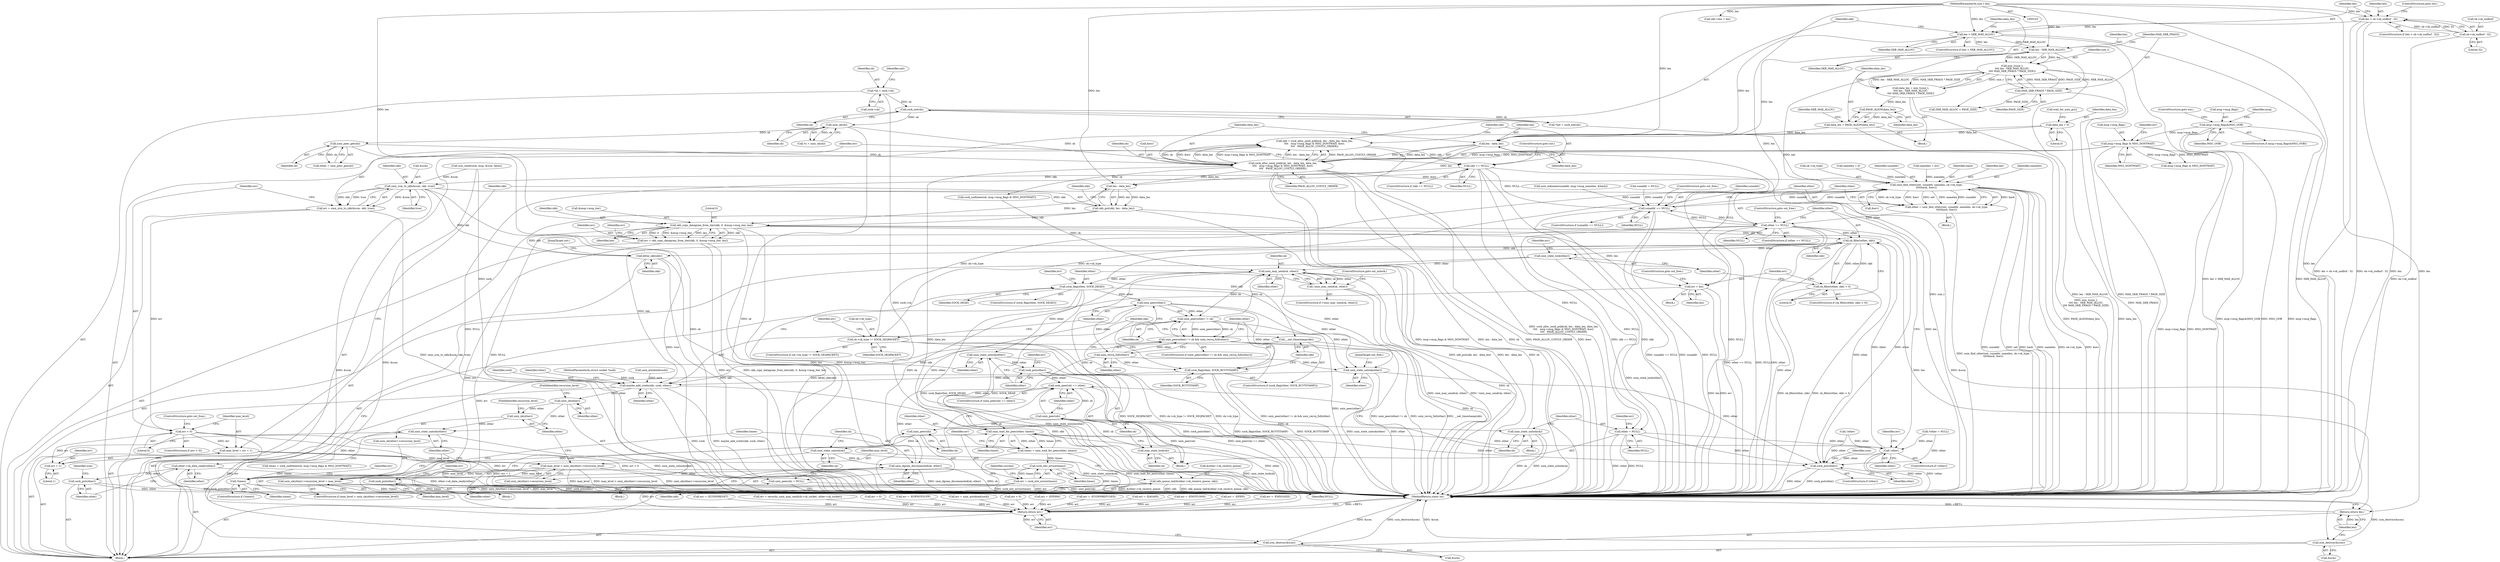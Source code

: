 digraph "0_linux_7d267278a9ece963d77eefec61630223fce08c6c_2@API" {
"1000263" [label="(Call,skb = sock_alloc_send_pskb(sk, len - data_len, data_len,\n\t\t\t\t   msg->msg_flags & MSG_DONTWAIT, &err,\n\t\t\t\t   PAGE_ALLOC_COSTLY_ORDER))"];
"1000265" [label="(Call,sock_alloc_send_pskb(sk, len - data_len, data_len,\n\t\t\t\t   msg->msg_flags & MSG_DONTWAIT, &err,\n\t\t\t\t   PAGE_ALLOC_COSTLY_ORDER))"];
"1000122" [label="(Call,unix_sk(sk))"];
"1000117" [label="(Call,sock_net(sk))"];
"1000109" [label="(Call,*sk = sock->sk)"];
"1000201" [label="(Call,unix_peer_get(sk))"];
"1000267" [label="(Call,len - data_len)"];
"1000241" [label="(Call,len > SKB_MAX_ALLOC)"];
"1000232" [label="(Call,len > sk->sk_sndbuf - 32)"];
"1000106" [label="(MethodParameterIn,size_t len)"];
"1000234" [label="(Call,sk->sk_sndbuf - 32)"];
"1000249" [label="(Call,len - SKB_MAX_ALLOC)"];
"1000139" [label="(Call,data_len = 0)"];
"1000255" [label="(Call,data_len = PAGE_ALIGN(data_len))"];
"1000257" [label="(Call,PAGE_ALIGN(data_len))"];
"1000245" [label="(Call,data_len = min_t(size_t,\n\t\t\t\t len - SKB_MAX_ALLOC,\n\t\t\t\t MAX_SKB_FRAGS * PAGE_SIZE))"];
"1000247" [label="(Call,min_t(size_t,\n\t\t\t\t len - SKB_MAX_ALLOC,\n\t\t\t\t MAX_SKB_FRAGS * PAGE_SIZE))"];
"1000252" [label="(Call,MAX_SKB_FRAGS * PAGE_SIZE)"];
"1000271" [label="(Call,msg->msg_flags & MSG_DONTWAIT)"];
"1000162" [label="(Call,msg->msg_flags&MSG_OOB)"];
"1000280" [label="(Call,skb == NULL)"];
"1000286" [label="(Call,unix_scm_to_skb(&scm, skb, true))"];
"1000284" [label="(Call,err = unix_scm_to_skb(&scm, skb, true))"];
"1000292" [label="(Call,err < 0)"];
"1000296" [label="(Call,max_level = err + 1)"];
"1000517" [label="(Call,max_level > unix_sk(other)->recursion_level)"];
"1000523" [label="(Call,unix_sk(other)->recursion_level = max_level)"];
"1000298" [label="(Call,err + 1)"];
"1000554" [label="(Return,return err;)"];
"1000301" [label="(Call,skb_put(skb, len - data_len))"];
"1000318" [label="(Call,skb_copy_datagram_from_iter(skb, 0, &msg->msg_iter, len))"];
"1000316" [label="(Call,err = skb_copy_datagram_from_iter(skb, 0, &msg->msg_iter, len))"];
"1000371" [label="(Call,sk_filter(other, skb))"];
"1000370" [label="(Call,sk_filter(other, skb) < 0)"];
"1000380" [label="(Call,unix_state_lock(other))"];
"1000388" [label="(Call,unix_may_send(sk, other))"];
"1000387" [label="(Call,!unix_may_send(sk, other))"];
"1000393" [label="(Call,sock_flag(other, SOCK_DEAD))"];
"1000397" [label="(Call,unix_state_unlock(other))"];
"1000399" [label="(Call,sock_put(other))"];
"1000407" [label="(Call,unix_peer(sk) == other)"];
"1000418" [label="(Call,unix_dgram_disconnected(sk, other))"];
"1000421" [label="(Call,sock_put(other))"];
"1000471" [label="(Call,unix_peer(other))"];
"1000470" [label="(Call,unix_peer(other) != sk)"];
"1000469" [label="(Call,unix_peer(other) != sk && unix_recvq_full(other))"];
"1000474" [label="(Call,unix_recvq_full(other))"];
"1000488" [label="(Call,unix_wait_for_peer(other, timeo))"];
"1000340" [label="(Call,!other)"];
"1000549" [label="(Call,sock_put(other))"];
"1000486" [label="(Call,timeo = unix_wait_for_peer(other, timeo))"];
"1000493" [label="(Call,sock_intr_errno(timeo))"];
"1000478" [label="(Call,!timeo)"];
"1000491" [label="(Call,err = sock_intr_errno(timeo))"];
"1000501" [label="(Call,sock_flag(other, SOCK_RCVTSTAMP))"];
"1000506" [label="(Call,maybe_add_creds(skb, sock, other))"];
"1000510" [label="(Call,skb_queue_tail(&other->sk_receive_queue, skb))"];
"1000520" [label="(Call,unix_sk(other))"];
"1000525" [label="(Call,unix_sk(other))"];
"1000529" [label="(Call,unix_state_unlock(other))"];
"1000531" [label="(Call,other->sk_data_ready(other))"];
"1000533" [label="(Call,sock_put(other))"];
"1000541" [label="(Call,unix_state_unlock(other))"];
"1000404" [label="(Call,unix_state_lock(sk))"];
"1000408" [label="(Call,unix_peer(sk))"];
"1000413" [label="(Call,unix_peer(sk))"];
"1000416" [label="(Call,unix_state_unlock(sk))"];
"1000429" [label="(Call,unix_state_unlock(sk))"];
"1000504" [label="(Call,__net_timestamp(skb))"];
"1000544" [label="(Call,kfree_skb(skb))"];
"1000376" [label="(Call,err = len)"];
"1000538" [label="(Return,return len;)"];
"1000535" [label="(Call,scm_destroy(&scm))"];
"1000551" [label="(Call,scm_destroy(&scm))"];
"1000348" [label="(Call,sunaddr == NULL)"];
"1000354" [label="(Call,unix_find_other(net, sunaddr, namelen, sk->sk_type,\n\t\t\t\t\thash, &err))"];
"1000352" [label="(Call,other = unix_find_other(net, sunaddr, namelen, sk->sk_type,\n\t\t\t\t\thash, &err))"];
"1000365" [label="(Call,other == NULL)"];
"1000412" [label="(Call,unix_peer(sk) = NULL)"];
"1000431" [label="(Call,other = NULL)"];
"1000450" [label="(Call,sk->sk_type != SOCK_SEQPACKET)"];
"1000432" [label="(Identifier,other)"];
"1000120" [label="(Call,*u = unix_sk(sk))"];
"1000422" [label="(Identifier,other)"];
"1000351" [label="(ControlStructure,goto out_free;)"];
"1000227" [label="(Call,err = -EMSGSIZE)"];
"1000419" [label="(Identifier,sk)"];
"1000490" [label="(Identifier,timeo)"];
"1000433" [label="(Identifier,NULL)"];
"1000141" [label="(Literal,0)"];
"1000365" [label="(Call,other == NULL)"];
"1000162" [label="(Call,msg->msg_flags&MSG_OOB)"];
"1000202" [label="(Identifier,sk)"];
"1000491" [label="(Call,err = sock_intr_errno(timeo))"];
"1000287" [label="(Call,&scm)"];
"1000295" [label="(ControlStructure,goto out_free;)"];
"1000277" [label="(Identifier,err)"];
"1000401" [label="(Call,err = 0)"];
"1000387" [label="(Call,!unix_may_send(sk, other))"];
"1000129" [label="(Call,namelen = 0)"];
"1000327" [label="(Identifier,err)"];
"1000518" [label="(Identifier,max_level)"];
"1000400" [label="(Identifier,other)"];
"1000550" [label="(Identifier,other)"];
"1000353" [label="(Identifier,other)"];
"1000233" [label="(Identifier,len)"];
"1000254" [label="(Identifier,PAGE_SIZE)"];
"1000302" [label="(Identifier,skb)"];
"1000532" [label="(Identifier,other)"];
"1000269" [label="(Identifier,data_len)"];
"1000243" [label="(Identifier,SKB_MAX_ALLOC)"];
"1000300" [label="(Literal,1)"];
"1000551" [label="(Call,scm_destroy(&scm))"];
"1000157" [label="(Call,err = -EOPNOTSUPP)"];
"1000296" [label="(Call,max_level = err + 1)"];
"1000541" [label="(Call,unix_state_unlock(other))"];
"1000406" [label="(ControlStructure,if (unix_peer(sk) == other))"];
"1000479" [label="(Identifier,timeo)"];
"1000139" [label="(Call,data_len = 0)"];
"1000223" [label="(Call,unix_autobind(sock))"];
"1000537" [label="(Identifier,scm)"];
"1000356" [label="(Identifier,sunaddr)"];
"1000431" [label="(Call,other = NULL)"];
"1000242" [label="(Identifier,len)"];
"1000272" [label="(Call,msg->msg_flags)"];
"1000255" [label="(Call,data_len = PAGE_ALIGN(data_len))"];
"1000528" [label="(Identifier,max_level)"];
"1000507" [label="(Identifier,skb)"];
"1000531" [label="(Call,other->sk_data_ready(other))"];
"1000377" [label="(Identifier,err)"];
"1000390" [label="(Identifier,other)"];
"1000260" [label="(Call,SKB_MAX_ALLOC < PAGE_SIZE)"];
"1000297" [label="(Identifier,max_level)"];
"1000523" [label="(Call,unix_sk(other)->recursion_level = max_level)"];
"1000477" [label="(ControlStructure,if (!timeo))"];
"1000221" [label="(Call,err = unix_autobind(sock))"];
"1000454" [label="(Identifier,SOCK_SEQPACKET)"];
"1000187" [label="(Call,namelen = err)"];
"1000267" [label="(Call,len - data_len)"];
"1000341" [label="(Identifier,other)"];
"1000106" [label="(MethodParameterIn,size_t len)"];
"1000301" [label="(Call,skb_put(skb, len - data_len))"];
"1000183" [label="(Call,err < 0)"];
"1000352" [label="(Call,other = unix_find_other(net, sunaddr, namelen, sk->sk_type,\n\t\t\t\t\thash, &err))"];
"1000486" [label="(Call,timeo = unix_wait_for_peer(other, timeo))"];
"1000354" [label="(Call,unix_find_other(net, sunaddr, namelen, sk->sk_type,\n\t\t\t\t\thash, &err))"];
"1000517" [label="(Call,max_level > unix_sk(other)->recursion_level)"];
"1000405" [label="(Identifier,sk)"];
"1000545" [label="(Identifier,skb)"];
"1000538" [label="(Return,return len;)"];
"1000475" [label="(Identifier,other)"];
"1000471" [label="(Call,unix_peer(other))"];
"1000321" [label="(Call,&msg->msg_iter)"];
"1000140" [label="(Identifier,data_len)"];
"1000527" [label="(FieldIdentifier,recursion_level)"];
"1000348" [label="(Call,sunaddr == NULL)"];
"1000556" [label="(MethodReturn,static int)"];
"1000244" [label="(Block,)"];
"1000382" [label="(Call,err = -EPERM)"];
"1000281" [label="(Identifier,skb)"];
"1000117" [label="(Call,sock_net(sk))"];
"1000251" [label="(Identifier,SKB_MAX_ALLOC)"];
"1000320" [label="(Literal,0)"];
"1000409" [label="(Identifier,sk)"];
"1000413" [label="(Call,unix_peer(sk))"];
"1000248" [label="(Identifier,size_t)"];
"1000508" [label="(Identifier,sock)"];
"1000204" [label="(Call,!other)"];
"1000361" [label="(Identifier,hash)"];
"1000234" [label="(Call,sk->sk_sndbuf - 32)"];
"1000372" [label="(Identifier,other)"];
"1000318" [label="(Call,skb_copy_datagram_from_iter(skb, 0, &msg->msg_iter, len))"];
"1000261" [label="(Identifier,SKB_MAX_ALLOC)"];
"1000258" [label="(Identifier,data_len)"];
"1000478" [label="(Call,!timeo)"];
"1000362" [label="(Call,&err)"];
"1000516" [label="(ControlStructure,if (max_level > unix_sk(other)->recursion_level))"];
"1000375" [label="(Block,)"];
"1000268" [label="(Identifier,len)"];
"1000536" [label="(Call,&scm)"];
"1000450" [label="(Call,sk->sk_type != SOCK_SEQPACKET)"];
"1000435" [label="(Identifier,err)"];
"1000449" [label="(ControlStructure,if (sk->sk_type != SOCK_SEQPACKET))"];
"1000414" [label="(Identifier,sk)"];
"1000349" [label="(Identifier,sunaddr)"];
"1000122" [label="(Call,unix_sk(sk))"];
"1000525" [label="(Call,unix_sk(other))"];
"1000555" [label="(Identifier,err)"];
"1000241" [label="(Call,len > SKB_MAX_ALLOC)"];
"1000474" [label="(Call,unix_recvq_full(other))"];
"1000543" [label="(JumpTarget,out_free:)"];
"1000380" [label="(Call,unix_state_lock(other))"];
"1000408" [label="(Call,unix_peer(sk))"];
"1000513" [label="(Identifier,other)"];
"1000552" [label="(Call,&scm)"];
"1000175" [label="(Call,unix_mkname(sunaddr, msg->msg_namelen, &hash))"];
"1000311" [label="(Call,skb->len = len)"];
"1000342" [label="(Block,)"];
"1000292" [label="(Call,err < 0)"];
"1000266" [label="(Identifier,sk)"];
"1000529" [label="(Call,unix_state_unlock(other))"];
"1000270" [label="(Identifier,data_len)"];
"1000275" [label="(Identifier,MSG_DONTWAIT)"];
"1000544" [label="(Call,kfree_skb(skb))"];
"1000535" [label="(Call,scm_destroy(&scm))"];
"1000170" [label="(Identifier,msg)"];
"1000161" [label="(ControlStructure,if (msg->msg_flags&MSG_OOB))"];
"1000284" [label="(Call,err = unix_scm_to_skb(&scm, skb, true))"];
"1000402" [label="(Identifier,err)"];
"1000367" [label="(Identifier,NULL)"];
"1000371" [label="(Call,sk_filter(other, skb))"];
"1000115" [label="(Call,*net = sock_net(sk))"];
"1000526" [label="(Identifier,other)"];
"1000331" [label="(Call,sock_sndtimeo(sk, msg->msg_flags & MSG_DONTWAIT))"];
"1000286" [label="(Call,unix_scm_to_skb(&scm, skb, true))"];
"1000521" [label="(Identifier,other)"];
"1000166" [label="(Identifier,MSG_OOB)"];
"1000520" [label="(Call,unix_sk(other))"];
"1000546" [label="(JumpTarget,out:)"];
"1000522" [label="(FieldIdentifier,recursion_level)"];
"1000416" [label="(Call,unix_state_unlock(sk))"];
"1000473" [label="(Identifier,sk)"];
"1000511" [label="(Call,&other->sk_receive_queue)"];
"1000376" [label="(Call,err = len)"];
"1000299" [label="(Identifier,err)"];
"1000355" [label="(Identifier,net)"];
"1000470" [label="(Call,unix_peer(other) != sk)"];
"1000428" [label="(Block,)"];
"1000357" [label="(Identifier,namelen)"];
"1000240" [label="(ControlStructure,if (len > SKB_MAX_ALLOC))"];
"1000386" [label="(ControlStructure,if (!unix_may_send(sk, other)))"];
"1000505" [label="(Identifier,skb)"];
"1000515" [label="(Identifier,skb)"];
"1000280" [label="(Call,skb == NULL)"];
"1000235" [label="(Call,sk->sk_sndbuf)"];
"1000290" [label="(Identifier,true)"];
"1000502" [label="(Identifier,other)"];
"1000423" [label="(Call,err = -ECONNREFUSED)"];
"1000399" [label="(Call,sock_put(other))"];
"1000488" [label="(Call,unix_wait_for_peer(other, timeo))"];
"1000489" [label="(Identifier,other)"];
"1000347" [label="(ControlStructure,if (sunaddr == NULL))"];
"1000109" [label="(Call,*sk = sock->sk)"];
"1000554" [label="(Return,return err;)"];
"1000472" [label="(Identifier,other)"];
"1000316" [label="(Call,err = skb_copy_datagram_from_iter(skb, 0, &msg->msg_iter, len))"];
"1000265" [label="(Call,sock_alloc_send_pskb(sk, len - data_len, data_len,\n\t\t\t\t   msg->msg_flags & MSG_DONTWAIT, &err,\n\t\t\t\t   PAGE_ALLOC_COSTLY_ORDER))"];
"1000252" [label="(Call,MAX_SKB_FRAGS * PAGE_SIZE)"];
"1000283" [label="(ControlStructure,goto out;)"];
"1000289" [label="(Identifier,skb)"];
"1000389" [label="(Identifier,sk)"];
"1000421" [label="(Call,sock_put(other))"];
"1000476" [label="(Block,)"];
"1000339" [label="(ControlStructure,if (!other))"];
"1000482" [label="(Identifier,err)"];
"1000504" [label="(Call,__net_timestamp(skb))"];
"1000430" [label="(Identifier,sk)"];
"1000303" [label="(Call,len - data_len)"];
"1000394" [label="(Identifier,other)"];
"1000451" [label="(Call,sk->sk_type)"];
"1000294" [label="(Literal,0)"];
"1000370" [label="(Call,sk_filter(other, skb) < 0)"];
"1000383" [label="(Identifier,err)"];
"1000509" [label="(Identifier,other)"];
"1000364" [label="(ControlStructure,if (other == NULL))"];
"1000481" [label="(Call,err = -EAGAIN)"];
"1000412" [label="(Call,unix_peer(sk) = NULL)"];
"1000373" [label="(Identifier,skb)"];
"1000340" [label="(Call,!other)"];
"1000542" [label="(Identifier,other)"];
"1000492" [label="(Identifier,err)"];
"1000192" [label="(Call,sunaddr = NULL)"];
"1000195" [label="(Call,err = -ENOTCONN)"];
"1000231" [label="(ControlStructure,if (len > sk->sk_sndbuf - 32))"];
"1000438" [label="(Call,err = -EPIPE)"];
"1000510" [label="(Call,skb_queue_tail(&other->sk_receive_queue, skb))"];
"1000257" [label="(Call,PAGE_ALIGN(data_len))"];
"1000424" [label="(Identifier,err)"];
"1000343" [label="(Call,err = -ECONNRESET)"];
"1000553" [label="(Identifier,scm)"];
"1000245" [label="(Call,data_len = min_t(size_t,\n\t\t\t\t len - SKB_MAX_ALLOC,\n\t\t\t\t MAX_SKB_FRAGS * PAGE_SIZE))"];
"1000533" [label="(Call,sock_put(other))"];
"1000391" [label="(ControlStructure,goto out_unlock;)"];
"1000417" [label="(Identifier,sk)"];
"1000249" [label="(Call,len - SKB_MAX_ALLOC)"];
"1000493" [label="(Call,sock_intr_errno(timeo))"];
"1000429" [label="(Call,unix_state_unlock(sk))"];
"1000497" [label="(Identifier,current)"];
"1000104" [label="(MethodParameterIn,struct socket *sock)"];
"1000457" [label="(Identifier,err)"];
"1000397" [label="(Call,unix_state_unlock(other))"];
"1000278" [label="(Identifier,PAGE_ALLOC_COSTLY_ORDER)"];
"1000469" [label="(Call,unix_peer(other) != sk && unix_recvq_full(other))"];
"1000123" [label="(Identifier,sk)"];
"1000549" [label="(Call,sock_put(other))"];
"1000398" [label="(Identifier,other)"];
"1000524" [label="(Call,unix_sk(other)->recursion_level)"];
"1000279" [label="(ControlStructure,if (skb == NULL))"];
"1000298" [label="(Call,err + 1)"];
"1000256" [label="(Identifier,data_len)"];
"1000271" [label="(Call,msg->msg_flags & MSG_DONTWAIT)"];
"1000368" [label="(ControlStructure,goto out_free;)"];
"1000111" [label="(Call,sock->sk)"];
"1000439" [label="(Identifier,err)"];
"1000246" [label="(Identifier,data_len)"];
"1000381" [label="(Identifier,other)"];
"1000145" [label="(Call,scm_send(sock, msg, &scm, false))"];
"1000530" [label="(Identifier,other)"];
"1000142" [label="(Call,wait_for_unix_gc())"];
"1000369" [label="(ControlStructure,if (sk_filter(other, skb) < 0))"];
"1000285" [label="(Identifier,err)"];
"1000325" [label="(Identifier,len)"];
"1000456" [label="(Call,err = security_unix_may_send(sk->sk_socket, other->sk_socket))"];
"1000539" [label="(Identifier,len)"];
"1000238" [label="(Literal,32)"];
"1000404" [label="(Call,unix_state_lock(sk))"];
"1000250" [label="(Identifier,len)"];
"1000308" [label="(Identifier,skb)"];
"1000415" [label="(Identifier,NULL)"];
"1000201" [label="(Call,unix_peer_get(sk))"];
"1000253" [label="(Identifier,MAX_SKB_FRAGS)"];
"1000167" [label="(ControlStructure,goto out;)"];
"1000291" [label="(ControlStructure,if (err < 0))"];
"1000494" [label="(Identifier,timeo)"];
"1000500" [label="(ControlStructure,if (sock_flag(other, SOCK_RCVTSTAMP)))"];
"1000519" [label="(Call,unix_sk(other)->recursion_level)"];
"1000317" [label="(Identifier,err)"];
"1000329" [label="(Call,timeo = sock_sndtimeo(sk, msg->msg_flags & MSG_DONTWAIT))"];
"1000276" [label="(Call,&err)"];
"1000232" [label="(Call,len > sk->sk_sndbuf - 32)"];
"1000118" [label="(Identifier,sk)"];
"1000506" [label="(Call,maybe_add_creds(skb, sock, other))"];
"1000374" [label="(Literal,0)"];
"1000393" [label="(Call,sock_flag(other, SOCK_DEAD))"];
"1000392" [label="(ControlStructure,if (sock_flag(other, SOCK_DEAD)))"];
"1000282" [label="(Identifier,NULL)"];
"1000396" [label="(Block,)"];
"1000410" [label="(Identifier,other)"];
"1000125" [label="(Call,*other = NULL)"];
"1000388" [label="(Call,unix_may_send(sk, other))"];
"1000395" [label="(Identifier,SOCK_DEAD)"];
"1000358" [label="(Call,sk->sk_type)"];
"1000107" [label="(Block,)"];
"1000264" [label="(Identifier,skb)"];
"1000163" [label="(Call,msg->msg_flags)"];
"1000418" [label="(Call,unix_dgram_disconnected(sk, other))"];
"1000407" [label="(Call,unix_peer(sk) == other)"];
"1000534" [label="(Identifier,other)"];
"1000350" [label="(Identifier,NULL)"];
"1000293" [label="(Identifier,err)"];
"1000503" [label="(Identifier,SOCK_RCVTSTAMP)"];
"1000378" [label="(Identifier,len)"];
"1000379" [label="(ControlStructure,goto out_free;)"];
"1000247" [label="(Call,min_t(size_t,\n\t\t\t\t len - SKB_MAX_ALLOC,\n\t\t\t\t MAX_SKB_FRAGS * PAGE_SIZE))"];
"1000547" [label="(ControlStructure,if (other))"];
"1000468" [label="(ControlStructure,if (unix_peer(other) != sk && unix_recvq_full(other)))"];
"1000116" [label="(Identifier,net)"];
"1000263" [label="(Call,skb = sock_alloc_send_pskb(sk, len - data_len, data_len,\n\t\t\t\t   msg->msg_flags & MSG_DONTWAIT, &err,\n\t\t\t\t   PAGE_ALLOC_COSTLY_ORDER))"];
"1000319" [label="(Identifier,skb)"];
"1000199" [label="(Call,other = unix_peer_get(sk))"];
"1000501" [label="(Call,sock_flag(other, SOCK_RCVTSTAMP))"];
"1000333" [label="(Call,msg->msg_flags & MSG_DONTWAIT)"];
"1000344" [label="(Identifier,err)"];
"1000366" [label="(Identifier,other)"];
"1000420" [label="(Identifier,other)"];
"1000239" [label="(ControlStructure,goto out;)"];
"1000487" [label="(Identifier,timeo)"];
"1000411" [label="(Block,)"];
"1000110" [label="(Identifier,sk)"];
"1000263" -> "1000107"  [label="AST: "];
"1000263" -> "1000265"  [label="CFG: "];
"1000264" -> "1000263"  [label="AST: "];
"1000265" -> "1000263"  [label="AST: "];
"1000281" -> "1000263"  [label="CFG: "];
"1000263" -> "1000556"  [label="DDG: sock_alloc_send_pskb(sk, len - data_len, data_len,\n\t\t\t\t   msg->msg_flags & MSG_DONTWAIT, &err,\n\t\t\t\t   PAGE_ALLOC_COSTLY_ORDER)"];
"1000265" -> "1000263"  [label="DDG: PAGE_ALLOC_COSTLY_ORDER"];
"1000265" -> "1000263"  [label="DDG: sk"];
"1000265" -> "1000263"  [label="DDG: &err"];
"1000265" -> "1000263"  [label="DDG: data_len"];
"1000265" -> "1000263"  [label="DDG: msg->msg_flags & MSG_DONTWAIT"];
"1000265" -> "1000263"  [label="DDG: len - data_len"];
"1000263" -> "1000280"  [label="DDG: skb"];
"1000265" -> "1000278"  [label="CFG: "];
"1000266" -> "1000265"  [label="AST: "];
"1000267" -> "1000265"  [label="AST: "];
"1000270" -> "1000265"  [label="AST: "];
"1000271" -> "1000265"  [label="AST: "];
"1000276" -> "1000265"  [label="AST: "];
"1000278" -> "1000265"  [label="AST: "];
"1000265" -> "1000556"  [label="DDG: len - data_len"];
"1000265" -> "1000556"  [label="DDG: sk"];
"1000265" -> "1000556"  [label="DDG: PAGE_ALLOC_COSTLY_ORDER"];
"1000265" -> "1000556"  [label="DDG: &err"];
"1000265" -> "1000556"  [label="DDG: data_len"];
"1000265" -> "1000556"  [label="DDG: msg->msg_flags & MSG_DONTWAIT"];
"1000122" -> "1000265"  [label="DDG: sk"];
"1000201" -> "1000265"  [label="DDG: sk"];
"1000267" -> "1000265"  [label="DDG: len"];
"1000267" -> "1000265"  [label="DDG: data_len"];
"1000271" -> "1000265"  [label="DDG: msg->msg_flags"];
"1000271" -> "1000265"  [label="DDG: MSG_DONTWAIT"];
"1000265" -> "1000303"  [label="DDG: data_len"];
"1000265" -> "1000331"  [label="DDG: sk"];
"1000265" -> "1000354"  [label="DDG: &err"];
"1000122" -> "1000120"  [label="AST: "];
"1000122" -> "1000123"  [label="CFG: "];
"1000123" -> "1000122"  [label="AST: "];
"1000120" -> "1000122"  [label="CFG: "];
"1000122" -> "1000556"  [label="DDG: sk"];
"1000122" -> "1000120"  [label="DDG: sk"];
"1000117" -> "1000122"  [label="DDG: sk"];
"1000122" -> "1000201"  [label="DDG: sk"];
"1000117" -> "1000115"  [label="AST: "];
"1000117" -> "1000118"  [label="CFG: "];
"1000118" -> "1000117"  [label="AST: "];
"1000115" -> "1000117"  [label="CFG: "];
"1000117" -> "1000115"  [label="DDG: sk"];
"1000109" -> "1000117"  [label="DDG: sk"];
"1000109" -> "1000107"  [label="AST: "];
"1000109" -> "1000111"  [label="CFG: "];
"1000110" -> "1000109"  [label="AST: "];
"1000111" -> "1000109"  [label="AST: "];
"1000116" -> "1000109"  [label="CFG: "];
"1000109" -> "1000556"  [label="DDG: sock->sk"];
"1000201" -> "1000199"  [label="AST: "];
"1000201" -> "1000202"  [label="CFG: "];
"1000202" -> "1000201"  [label="AST: "];
"1000199" -> "1000201"  [label="CFG: "];
"1000201" -> "1000556"  [label="DDG: sk"];
"1000201" -> "1000199"  [label="DDG: sk"];
"1000267" -> "1000269"  [label="CFG: "];
"1000268" -> "1000267"  [label="AST: "];
"1000269" -> "1000267"  [label="AST: "];
"1000270" -> "1000267"  [label="CFG: "];
"1000267" -> "1000556"  [label="DDG: len"];
"1000241" -> "1000267"  [label="DDG: len"];
"1000249" -> "1000267"  [label="DDG: len"];
"1000106" -> "1000267"  [label="DDG: len"];
"1000139" -> "1000267"  [label="DDG: data_len"];
"1000255" -> "1000267"  [label="DDG: data_len"];
"1000267" -> "1000303"  [label="DDG: len"];
"1000241" -> "1000240"  [label="AST: "];
"1000241" -> "1000243"  [label="CFG: "];
"1000242" -> "1000241"  [label="AST: "];
"1000243" -> "1000241"  [label="AST: "];
"1000246" -> "1000241"  [label="CFG: "];
"1000264" -> "1000241"  [label="CFG: "];
"1000241" -> "1000556"  [label="DDG: len > SKB_MAX_ALLOC"];
"1000241" -> "1000556"  [label="DDG: SKB_MAX_ALLOC"];
"1000232" -> "1000241"  [label="DDG: len"];
"1000106" -> "1000241"  [label="DDG: len"];
"1000241" -> "1000249"  [label="DDG: len"];
"1000241" -> "1000249"  [label="DDG: SKB_MAX_ALLOC"];
"1000232" -> "1000231"  [label="AST: "];
"1000232" -> "1000234"  [label="CFG: "];
"1000233" -> "1000232"  [label="AST: "];
"1000234" -> "1000232"  [label="AST: "];
"1000239" -> "1000232"  [label="CFG: "];
"1000242" -> "1000232"  [label="CFG: "];
"1000232" -> "1000556"  [label="DDG: len"];
"1000232" -> "1000556"  [label="DDG: len > sk->sk_sndbuf - 32"];
"1000232" -> "1000556"  [label="DDG: sk->sk_sndbuf - 32"];
"1000106" -> "1000232"  [label="DDG: len"];
"1000234" -> "1000232"  [label="DDG: sk->sk_sndbuf"];
"1000234" -> "1000232"  [label="DDG: 32"];
"1000106" -> "1000103"  [label="AST: "];
"1000106" -> "1000556"  [label="DDG: len"];
"1000106" -> "1000249"  [label="DDG: len"];
"1000106" -> "1000303"  [label="DDG: len"];
"1000106" -> "1000311"  [label="DDG: len"];
"1000106" -> "1000318"  [label="DDG: len"];
"1000106" -> "1000376"  [label="DDG: len"];
"1000106" -> "1000538"  [label="DDG: len"];
"1000234" -> "1000238"  [label="CFG: "];
"1000235" -> "1000234"  [label="AST: "];
"1000238" -> "1000234"  [label="AST: "];
"1000234" -> "1000556"  [label="DDG: sk->sk_sndbuf"];
"1000249" -> "1000247"  [label="AST: "];
"1000249" -> "1000251"  [label="CFG: "];
"1000250" -> "1000249"  [label="AST: "];
"1000251" -> "1000249"  [label="AST: "];
"1000253" -> "1000249"  [label="CFG: "];
"1000249" -> "1000247"  [label="DDG: len"];
"1000249" -> "1000247"  [label="DDG: SKB_MAX_ALLOC"];
"1000249" -> "1000260"  [label="DDG: SKB_MAX_ALLOC"];
"1000139" -> "1000107"  [label="AST: "];
"1000139" -> "1000141"  [label="CFG: "];
"1000140" -> "1000139"  [label="AST: "];
"1000141" -> "1000139"  [label="AST: "];
"1000142" -> "1000139"  [label="CFG: "];
"1000139" -> "1000556"  [label="DDG: data_len"];
"1000255" -> "1000244"  [label="AST: "];
"1000255" -> "1000257"  [label="CFG: "];
"1000256" -> "1000255"  [label="AST: "];
"1000257" -> "1000255"  [label="AST: "];
"1000261" -> "1000255"  [label="CFG: "];
"1000255" -> "1000556"  [label="DDG: PAGE_ALIGN(data_len)"];
"1000257" -> "1000255"  [label="DDG: data_len"];
"1000257" -> "1000258"  [label="CFG: "];
"1000258" -> "1000257"  [label="AST: "];
"1000245" -> "1000257"  [label="DDG: data_len"];
"1000245" -> "1000244"  [label="AST: "];
"1000245" -> "1000247"  [label="CFG: "];
"1000246" -> "1000245"  [label="AST: "];
"1000247" -> "1000245"  [label="AST: "];
"1000256" -> "1000245"  [label="CFG: "];
"1000245" -> "1000556"  [label="DDG: min_t(size_t,\n\t\t\t\t len - SKB_MAX_ALLOC,\n\t\t\t\t MAX_SKB_FRAGS * PAGE_SIZE)"];
"1000247" -> "1000245"  [label="DDG: size_t"];
"1000247" -> "1000245"  [label="DDG: len - SKB_MAX_ALLOC"];
"1000247" -> "1000245"  [label="DDG: MAX_SKB_FRAGS * PAGE_SIZE"];
"1000247" -> "1000252"  [label="CFG: "];
"1000248" -> "1000247"  [label="AST: "];
"1000252" -> "1000247"  [label="AST: "];
"1000247" -> "1000556"  [label="DDG: size_t"];
"1000247" -> "1000556"  [label="DDG: MAX_SKB_FRAGS * PAGE_SIZE"];
"1000247" -> "1000556"  [label="DDG: len - SKB_MAX_ALLOC"];
"1000252" -> "1000247"  [label="DDG: MAX_SKB_FRAGS"];
"1000252" -> "1000247"  [label="DDG: PAGE_SIZE"];
"1000252" -> "1000254"  [label="CFG: "];
"1000253" -> "1000252"  [label="AST: "];
"1000254" -> "1000252"  [label="AST: "];
"1000252" -> "1000556"  [label="DDG: MAX_SKB_FRAGS"];
"1000252" -> "1000260"  [label="DDG: PAGE_SIZE"];
"1000271" -> "1000275"  [label="CFG: "];
"1000272" -> "1000271"  [label="AST: "];
"1000275" -> "1000271"  [label="AST: "];
"1000277" -> "1000271"  [label="CFG: "];
"1000271" -> "1000556"  [label="DDG: MSG_DONTWAIT"];
"1000271" -> "1000556"  [label="DDG: msg->msg_flags"];
"1000162" -> "1000271"  [label="DDG: msg->msg_flags"];
"1000271" -> "1000333"  [label="DDG: msg->msg_flags"];
"1000271" -> "1000333"  [label="DDG: MSG_DONTWAIT"];
"1000162" -> "1000161"  [label="AST: "];
"1000162" -> "1000166"  [label="CFG: "];
"1000163" -> "1000162"  [label="AST: "];
"1000166" -> "1000162"  [label="AST: "];
"1000167" -> "1000162"  [label="CFG: "];
"1000170" -> "1000162"  [label="CFG: "];
"1000162" -> "1000556"  [label="DDG: MSG_OOB"];
"1000162" -> "1000556"  [label="DDG: msg->msg_flags"];
"1000162" -> "1000556"  [label="DDG: msg->msg_flags&MSG_OOB"];
"1000280" -> "1000279"  [label="AST: "];
"1000280" -> "1000282"  [label="CFG: "];
"1000281" -> "1000280"  [label="AST: "];
"1000282" -> "1000280"  [label="AST: "];
"1000283" -> "1000280"  [label="CFG: "];
"1000285" -> "1000280"  [label="CFG: "];
"1000280" -> "1000556"  [label="DDG: NULL"];
"1000280" -> "1000556"  [label="DDG: skb == NULL"];
"1000280" -> "1000556"  [label="DDG: skb"];
"1000280" -> "1000286"  [label="DDG: skb"];
"1000280" -> "1000348"  [label="DDG: NULL"];
"1000280" -> "1000412"  [label="DDG: NULL"];
"1000280" -> "1000431"  [label="DDG: NULL"];
"1000286" -> "1000284"  [label="AST: "];
"1000286" -> "1000290"  [label="CFG: "];
"1000287" -> "1000286"  [label="AST: "];
"1000289" -> "1000286"  [label="AST: "];
"1000290" -> "1000286"  [label="AST: "];
"1000284" -> "1000286"  [label="CFG: "];
"1000286" -> "1000556"  [label="DDG: true"];
"1000286" -> "1000284"  [label="DDG: &scm"];
"1000286" -> "1000284"  [label="DDG: skb"];
"1000286" -> "1000284"  [label="DDG: true"];
"1000145" -> "1000286"  [label="DDG: &scm"];
"1000286" -> "1000301"  [label="DDG: skb"];
"1000286" -> "1000535"  [label="DDG: &scm"];
"1000286" -> "1000544"  [label="DDG: skb"];
"1000286" -> "1000551"  [label="DDG: &scm"];
"1000284" -> "1000107"  [label="AST: "];
"1000285" -> "1000284"  [label="AST: "];
"1000293" -> "1000284"  [label="CFG: "];
"1000284" -> "1000556"  [label="DDG: unix_scm_to_skb(&scm, skb, true)"];
"1000284" -> "1000292"  [label="DDG: err"];
"1000292" -> "1000291"  [label="AST: "];
"1000292" -> "1000294"  [label="CFG: "];
"1000293" -> "1000292"  [label="AST: "];
"1000294" -> "1000292"  [label="AST: "];
"1000295" -> "1000292"  [label="CFG: "];
"1000297" -> "1000292"  [label="CFG: "];
"1000292" -> "1000556"  [label="DDG: err < 0"];
"1000292" -> "1000556"  [label="DDG: err"];
"1000292" -> "1000296"  [label="DDG: err"];
"1000292" -> "1000298"  [label="DDG: err"];
"1000292" -> "1000554"  [label="DDG: err"];
"1000296" -> "1000107"  [label="AST: "];
"1000296" -> "1000298"  [label="CFG: "];
"1000297" -> "1000296"  [label="AST: "];
"1000298" -> "1000296"  [label="AST: "];
"1000302" -> "1000296"  [label="CFG: "];
"1000296" -> "1000556"  [label="DDG: err + 1"];
"1000296" -> "1000556"  [label="DDG: max_level"];
"1000296" -> "1000517"  [label="DDG: max_level"];
"1000517" -> "1000516"  [label="AST: "];
"1000517" -> "1000519"  [label="CFG: "];
"1000518" -> "1000517"  [label="AST: "];
"1000519" -> "1000517"  [label="AST: "];
"1000526" -> "1000517"  [label="CFG: "];
"1000530" -> "1000517"  [label="CFG: "];
"1000517" -> "1000556"  [label="DDG: unix_sk(other)->recursion_level"];
"1000517" -> "1000556"  [label="DDG: max_level"];
"1000517" -> "1000556"  [label="DDG: max_level > unix_sk(other)->recursion_level"];
"1000517" -> "1000523"  [label="DDG: max_level"];
"1000523" -> "1000516"  [label="AST: "];
"1000523" -> "1000528"  [label="CFG: "];
"1000524" -> "1000523"  [label="AST: "];
"1000528" -> "1000523"  [label="AST: "];
"1000530" -> "1000523"  [label="CFG: "];
"1000523" -> "1000556"  [label="DDG: unix_sk(other)->recursion_level"];
"1000523" -> "1000556"  [label="DDG: max_level"];
"1000298" -> "1000300"  [label="CFG: "];
"1000299" -> "1000298"  [label="AST: "];
"1000300" -> "1000298"  [label="AST: "];
"1000554" -> "1000107"  [label="AST: "];
"1000554" -> "1000555"  [label="CFG: "];
"1000555" -> "1000554"  [label="AST: "];
"1000556" -> "1000554"  [label="CFG: "];
"1000554" -> "1000556"  [label="DDG: <RET>"];
"1000555" -> "1000554"  [label="DDG: err"];
"1000382" -> "1000554"  [label="DDG: err"];
"1000456" -> "1000554"  [label="DDG: err"];
"1000183" -> "1000554"  [label="DDG: err"];
"1000157" -> "1000554"  [label="DDG: err"];
"1000221" -> "1000554"  [label="DDG: err"];
"1000423" -> "1000554"  [label="DDG: err"];
"1000491" -> "1000554"  [label="DDG: err"];
"1000438" -> "1000554"  [label="DDG: err"];
"1000195" -> "1000554"  [label="DDG: err"];
"1000376" -> "1000554"  [label="DDG: err"];
"1000343" -> "1000554"  [label="DDG: err"];
"1000227" -> "1000554"  [label="DDG: err"];
"1000401" -> "1000554"  [label="DDG: err"];
"1000481" -> "1000554"  [label="DDG: err"];
"1000316" -> "1000554"  [label="DDG: err"];
"1000301" -> "1000107"  [label="AST: "];
"1000301" -> "1000303"  [label="CFG: "];
"1000302" -> "1000301"  [label="AST: "];
"1000303" -> "1000301"  [label="AST: "];
"1000308" -> "1000301"  [label="CFG: "];
"1000301" -> "1000556"  [label="DDG: len - data_len"];
"1000301" -> "1000556"  [label="DDG: skb_put(skb, len - data_len)"];
"1000303" -> "1000301"  [label="DDG: len"];
"1000303" -> "1000301"  [label="DDG: data_len"];
"1000301" -> "1000318"  [label="DDG: skb"];
"1000318" -> "1000316"  [label="AST: "];
"1000318" -> "1000325"  [label="CFG: "];
"1000319" -> "1000318"  [label="AST: "];
"1000320" -> "1000318"  [label="AST: "];
"1000321" -> "1000318"  [label="AST: "];
"1000325" -> "1000318"  [label="AST: "];
"1000316" -> "1000318"  [label="CFG: "];
"1000318" -> "1000556"  [label="DDG: len"];
"1000318" -> "1000556"  [label="DDG: &msg->msg_iter"];
"1000318" -> "1000316"  [label="DDG: skb"];
"1000318" -> "1000316"  [label="DDG: 0"];
"1000318" -> "1000316"  [label="DDG: &msg->msg_iter"];
"1000318" -> "1000316"  [label="DDG: len"];
"1000303" -> "1000318"  [label="DDG: len"];
"1000318" -> "1000371"  [label="DDG: skb"];
"1000318" -> "1000376"  [label="DDG: len"];
"1000318" -> "1000538"  [label="DDG: len"];
"1000318" -> "1000544"  [label="DDG: skb"];
"1000316" -> "1000107"  [label="AST: "];
"1000317" -> "1000316"  [label="AST: "];
"1000327" -> "1000316"  [label="CFG: "];
"1000316" -> "1000556"  [label="DDG: skb_copy_datagram_from_iter(skb, 0, &msg->msg_iter, len)"];
"1000316" -> "1000556"  [label="DDG: err"];
"1000371" -> "1000370"  [label="AST: "];
"1000371" -> "1000373"  [label="CFG: "];
"1000372" -> "1000371"  [label="AST: "];
"1000373" -> "1000371"  [label="AST: "];
"1000374" -> "1000371"  [label="CFG: "];
"1000371" -> "1000556"  [label="DDG: other"];
"1000371" -> "1000370"  [label="DDG: other"];
"1000371" -> "1000370"  [label="DDG: skb"];
"1000365" -> "1000371"  [label="DDG: other"];
"1000340" -> "1000371"  [label="DDG: other"];
"1000371" -> "1000380"  [label="DDG: other"];
"1000371" -> "1000504"  [label="DDG: skb"];
"1000371" -> "1000506"  [label="DDG: skb"];
"1000371" -> "1000544"  [label="DDG: skb"];
"1000371" -> "1000549"  [label="DDG: other"];
"1000370" -> "1000369"  [label="AST: "];
"1000370" -> "1000374"  [label="CFG: "];
"1000374" -> "1000370"  [label="AST: "];
"1000377" -> "1000370"  [label="CFG: "];
"1000381" -> "1000370"  [label="CFG: "];
"1000370" -> "1000556"  [label="DDG: sk_filter(other, skb) < 0"];
"1000370" -> "1000556"  [label="DDG: sk_filter(other, skb)"];
"1000380" -> "1000107"  [label="AST: "];
"1000380" -> "1000381"  [label="CFG: "];
"1000381" -> "1000380"  [label="AST: "];
"1000383" -> "1000380"  [label="CFG: "];
"1000380" -> "1000556"  [label="DDG: unix_state_lock(other)"];
"1000380" -> "1000388"  [label="DDG: other"];
"1000388" -> "1000387"  [label="AST: "];
"1000388" -> "1000390"  [label="CFG: "];
"1000389" -> "1000388"  [label="AST: "];
"1000390" -> "1000388"  [label="AST: "];
"1000387" -> "1000388"  [label="CFG: "];
"1000388" -> "1000556"  [label="DDG: sk"];
"1000388" -> "1000387"  [label="DDG: sk"];
"1000388" -> "1000387"  [label="DDG: other"];
"1000331" -> "1000388"  [label="DDG: sk"];
"1000470" -> "1000388"  [label="DDG: sk"];
"1000418" -> "1000388"  [label="DDG: sk"];
"1000429" -> "1000388"  [label="DDG: sk"];
"1000388" -> "1000393"  [label="DDG: other"];
"1000388" -> "1000404"  [label="DDG: sk"];
"1000388" -> "1000470"  [label="DDG: sk"];
"1000388" -> "1000541"  [label="DDG: other"];
"1000387" -> "1000386"  [label="AST: "];
"1000391" -> "1000387"  [label="CFG: "];
"1000394" -> "1000387"  [label="CFG: "];
"1000387" -> "1000556"  [label="DDG: unix_may_send(sk, other)"];
"1000387" -> "1000556"  [label="DDG: !unix_may_send(sk, other)"];
"1000393" -> "1000392"  [label="AST: "];
"1000393" -> "1000395"  [label="CFG: "];
"1000394" -> "1000393"  [label="AST: "];
"1000395" -> "1000393"  [label="AST: "];
"1000398" -> "1000393"  [label="CFG: "];
"1000439" -> "1000393"  [label="CFG: "];
"1000393" -> "1000556"  [label="DDG: sock_flag(other, SOCK_DEAD)"];
"1000393" -> "1000556"  [label="DDG: SOCK_DEAD"];
"1000393" -> "1000397"  [label="DDG: other"];
"1000393" -> "1000471"  [label="DDG: other"];
"1000393" -> "1000541"  [label="DDG: other"];
"1000397" -> "1000396"  [label="AST: "];
"1000397" -> "1000398"  [label="CFG: "];
"1000398" -> "1000397"  [label="AST: "];
"1000400" -> "1000397"  [label="CFG: "];
"1000397" -> "1000556"  [label="DDG: unix_state_unlock(other)"];
"1000397" -> "1000399"  [label="DDG: other"];
"1000399" -> "1000396"  [label="AST: "];
"1000399" -> "1000400"  [label="CFG: "];
"1000400" -> "1000399"  [label="AST: "];
"1000402" -> "1000399"  [label="CFG: "];
"1000399" -> "1000556"  [label="DDG: sock_put(other)"];
"1000399" -> "1000407"  [label="DDG: other"];
"1000407" -> "1000406"  [label="AST: "];
"1000407" -> "1000410"  [label="CFG: "];
"1000408" -> "1000407"  [label="AST: "];
"1000410" -> "1000407"  [label="AST: "];
"1000414" -> "1000407"  [label="CFG: "];
"1000430" -> "1000407"  [label="CFG: "];
"1000407" -> "1000556"  [label="DDG: unix_peer(sk) == other"];
"1000407" -> "1000556"  [label="DDG: unix_peer(sk)"];
"1000408" -> "1000407"  [label="DDG: sk"];
"1000407" -> "1000418"  [label="DDG: other"];
"1000418" -> "1000411"  [label="AST: "];
"1000418" -> "1000420"  [label="CFG: "];
"1000419" -> "1000418"  [label="AST: "];
"1000420" -> "1000418"  [label="AST: "];
"1000422" -> "1000418"  [label="CFG: "];
"1000418" -> "1000556"  [label="DDG: unix_dgram_disconnected(sk, other)"];
"1000418" -> "1000556"  [label="DDG: sk"];
"1000416" -> "1000418"  [label="DDG: sk"];
"1000418" -> "1000421"  [label="DDG: other"];
"1000421" -> "1000411"  [label="AST: "];
"1000421" -> "1000422"  [label="CFG: "];
"1000422" -> "1000421"  [label="AST: "];
"1000424" -> "1000421"  [label="CFG: "];
"1000421" -> "1000556"  [label="DDG: sock_put(other)"];
"1000471" -> "1000470"  [label="AST: "];
"1000471" -> "1000472"  [label="CFG: "];
"1000472" -> "1000471"  [label="AST: "];
"1000473" -> "1000471"  [label="CFG: "];
"1000471" -> "1000470"  [label="DDG: other"];
"1000471" -> "1000474"  [label="DDG: other"];
"1000471" -> "1000488"  [label="DDG: other"];
"1000471" -> "1000501"  [label="DDG: other"];
"1000471" -> "1000541"  [label="DDG: other"];
"1000470" -> "1000469"  [label="AST: "];
"1000470" -> "1000473"  [label="CFG: "];
"1000473" -> "1000470"  [label="AST: "];
"1000475" -> "1000470"  [label="CFG: "];
"1000469" -> "1000470"  [label="CFG: "];
"1000470" -> "1000556"  [label="DDG: sk"];
"1000470" -> "1000556"  [label="DDG: unix_peer(other)"];
"1000470" -> "1000469"  [label="DDG: unix_peer(other)"];
"1000470" -> "1000469"  [label="DDG: sk"];
"1000469" -> "1000468"  [label="AST: "];
"1000469" -> "1000474"  [label="CFG: "];
"1000474" -> "1000469"  [label="AST: "];
"1000479" -> "1000469"  [label="CFG: "];
"1000502" -> "1000469"  [label="CFG: "];
"1000469" -> "1000556"  [label="DDG: unix_recvq_full(other)"];
"1000469" -> "1000556"  [label="DDG: unix_peer(other) != sk && unix_recvq_full(other)"];
"1000469" -> "1000556"  [label="DDG: unix_peer(other) != sk"];
"1000474" -> "1000469"  [label="DDG: other"];
"1000474" -> "1000475"  [label="CFG: "];
"1000475" -> "1000474"  [label="AST: "];
"1000474" -> "1000488"  [label="DDG: other"];
"1000474" -> "1000501"  [label="DDG: other"];
"1000474" -> "1000541"  [label="DDG: other"];
"1000488" -> "1000486"  [label="AST: "];
"1000488" -> "1000490"  [label="CFG: "];
"1000489" -> "1000488"  [label="AST: "];
"1000490" -> "1000488"  [label="AST: "];
"1000486" -> "1000488"  [label="CFG: "];
"1000488" -> "1000556"  [label="DDG: other"];
"1000488" -> "1000340"  [label="DDG: other"];
"1000488" -> "1000486"  [label="DDG: other"];
"1000488" -> "1000486"  [label="DDG: timeo"];
"1000478" -> "1000488"  [label="DDG: timeo"];
"1000488" -> "1000549"  [label="DDG: other"];
"1000340" -> "1000339"  [label="AST: "];
"1000340" -> "1000341"  [label="CFG: "];
"1000341" -> "1000340"  [label="AST: "];
"1000344" -> "1000340"  [label="CFG: "];
"1000372" -> "1000340"  [label="CFG: "];
"1000340" -> "1000556"  [label="DDG: !other"];
"1000340" -> "1000556"  [label="DDG: other"];
"1000125" -> "1000340"  [label="DDG: other"];
"1000431" -> "1000340"  [label="DDG: other"];
"1000204" -> "1000340"  [label="DDG: other"];
"1000340" -> "1000549"  [label="DDG: other"];
"1000549" -> "1000547"  [label="AST: "];
"1000549" -> "1000550"  [label="CFG: "];
"1000550" -> "1000549"  [label="AST: "];
"1000553" -> "1000549"  [label="CFG: "];
"1000549" -> "1000556"  [label="DDG: other"];
"1000549" -> "1000556"  [label="DDG: sock_put(other)"];
"1000125" -> "1000549"  [label="DDG: other"];
"1000431" -> "1000549"  [label="DDG: other"];
"1000541" -> "1000549"  [label="DDG: other"];
"1000365" -> "1000549"  [label="DDG: other"];
"1000204" -> "1000549"  [label="DDG: other"];
"1000486" -> "1000476"  [label="AST: "];
"1000487" -> "1000486"  [label="AST: "];
"1000492" -> "1000486"  [label="CFG: "];
"1000486" -> "1000556"  [label="DDG: unix_wait_for_peer(other, timeo)"];
"1000486" -> "1000493"  [label="DDG: timeo"];
"1000493" -> "1000491"  [label="AST: "];
"1000493" -> "1000494"  [label="CFG: "];
"1000494" -> "1000493"  [label="AST: "];
"1000491" -> "1000493"  [label="CFG: "];
"1000493" -> "1000556"  [label="DDG: timeo"];
"1000493" -> "1000478"  [label="DDG: timeo"];
"1000493" -> "1000491"  [label="DDG: timeo"];
"1000478" -> "1000477"  [label="AST: "];
"1000478" -> "1000479"  [label="CFG: "];
"1000479" -> "1000478"  [label="AST: "];
"1000482" -> "1000478"  [label="CFG: "];
"1000487" -> "1000478"  [label="CFG: "];
"1000478" -> "1000556"  [label="DDG: timeo"];
"1000478" -> "1000556"  [label="DDG: !timeo"];
"1000329" -> "1000478"  [label="DDG: timeo"];
"1000491" -> "1000476"  [label="AST: "];
"1000492" -> "1000491"  [label="AST: "];
"1000497" -> "1000491"  [label="CFG: "];
"1000491" -> "1000556"  [label="DDG: sock_intr_errno(timeo)"];
"1000491" -> "1000556"  [label="DDG: err"];
"1000501" -> "1000500"  [label="AST: "];
"1000501" -> "1000503"  [label="CFG: "];
"1000502" -> "1000501"  [label="AST: "];
"1000503" -> "1000501"  [label="AST: "];
"1000505" -> "1000501"  [label="CFG: "];
"1000507" -> "1000501"  [label="CFG: "];
"1000501" -> "1000556"  [label="DDG: SOCK_RCVTSTAMP"];
"1000501" -> "1000556"  [label="DDG: sock_flag(other, SOCK_RCVTSTAMP)"];
"1000501" -> "1000506"  [label="DDG: other"];
"1000506" -> "1000107"  [label="AST: "];
"1000506" -> "1000509"  [label="CFG: "];
"1000507" -> "1000506"  [label="AST: "];
"1000508" -> "1000506"  [label="AST: "];
"1000509" -> "1000506"  [label="AST: "];
"1000513" -> "1000506"  [label="CFG: "];
"1000506" -> "1000556"  [label="DDG: maybe_add_creds(skb, sock, other)"];
"1000506" -> "1000556"  [label="DDG: sock"];
"1000504" -> "1000506"  [label="DDG: skb"];
"1000145" -> "1000506"  [label="DDG: sock"];
"1000223" -> "1000506"  [label="DDG: sock"];
"1000104" -> "1000506"  [label="DDG: sock"];
"1000506" -> "1000510"  [label="DDG: skb"];
"1000506" -> "1000520"  [label="DDG: other"];
"1000510" -> "1000107"  [label="AST: "];
"1000510" -> "1000515"  [label="CFG: "];
"1000511" -> "1000510"  [label="AST: "];
"1000515" -> "1000510"  [label="AST: "];
"1000518" -> "1000510"  [label="CFG: "];
"1000510" -> "1000556"  [label="DDG: &other->sk_receive_queue"];
"1000510" -> "1000556"  [label="DDG: skb"];
"1000510" -> "1000556"  [label="DDG: skb_queue_tail(&other->sk_receive_queue, skb)"];
"1000520" -> "1000519"  [label="AST: "];
"1000520" -> "1000521"  [label="CFG: "];
"1000521" -> "1000520"  [label="AST: "];
"1000522" -> "1000520"  [label="CFG: "];
"1000520" -> "1000525"  [label="DDG: other"];
"1000520" -> "1000529"  [label="DDG: other"];
"1000525" -> "1000524"  [label="AST: "];
"1000525" -> "1000526"  [label="CFG: "];
"1000526" -> "1000525"  [label="AST: "];
"1000527" -> "1000525"  [label="CFG: "];
"1000525" -> "1000529"  [label="DDG: other"];
"1000529" -> "1000107"  [label="AST: "];
"1000529" -> "1000530"  [label="CFG: "];
"1000530" -> "1000529"  [label="AST: "];
"1000532" -> "1000529"  [label="CFG: "];
"1000529" -> "1000556"  [label="DDG: unix_state_unlock(other)"];
"1000529" -> "1000531"  [label="DDG: other"];
"1000531" -> "1000107"  [label="AST: "];
"1000531" -> "1000532"  [label="CFG: "];
"1000532" -> "1000531"  [label="AST: "];
"1000534" -> "1000531"  [label="CFG: "];
"1000531" -> "1000556"  [label="DDG: other->sk_data_ready(other)"];
"1000531" -> "1000533"  [label="DDG: other"];
"1000533" -> "1000107"  [label="AST: "];
"1000533" -> "1000534"  [label="CFG: "];
"1000534" -> "1000533"  [label="AST: "];
"1000537" -> "1000533"  [label="CFG: "];
"1000533" -> "1000556"  [label="DDG: sock_put(other)"];
"1000533" -> "1000556"  [label="DDG: other"];
"1000541" -> "1000107"  [label="AST: "];
"1000541" -> "1000542"  [label="CFG: "];
"1000542" -> "1000541"  [label="AST: "];
"1000543" -> "1000541"  [label="CFG: "];
"1000541" -> "1000556"  [label="DDG: other"];
"1000541" -> "1000556"  [label="DDG: unix_state_unlock(other)"];
"1000404" -> "1000396"  [label="AST: "];
"1000404" -> "1000405"  [label="CFG: "];
"1000405" -> "1000404"  [label="AST: "];
"1000409" -> "1000404"  [label="CFG: "];
"1000404" -> "1000556"  [label="DDG: unix_state_lock(sk)"];
"1000404" -> "1000408"  [label="DDG: sk"];
"1000408" -> "1000409"  [label="CFG: "];
"1000409" -> "1000408"  [label="AST: "];
"1000410" -> "1000408"  [label="CFG: "];
"1000408" -> "1000413"  [label="DDG: sk"];
"1000408" -> "1000429"  [label="DDG: sk"];
"1000413" -> "1000412"  [label="AST: "];
"1000413" -> "1000414"  [label="CFG: "];
"1000414" -> "1000413"  [label="AST: "];
"1000415" -> "1000413"  [label="CFG: "];
"1000413" -> "1000416"  [label="DDG: sk"];
"1000416" -> "1000411"  [label="AST: "];
"1000416" -> "1000417"  [label="CFG: "];
"1000417" -> "1000416"  [label="AST: "];
"1000419" -> "1000416"  [label="CFG: "];
"1000416" -> "1000556"  [label="DDG: unix_state_unlock(sk)"];
"1000429" -> "1000428"  [label="AST: "];
"1000429" -> "1000430"  [label="CFG: "];
"1000430" -> "1000429"  [label="AST: "];
"1000432" -> "1000429"  [label="CFG: "];
"1000429" -> "1000556"  [label="DDG: sk"];
"1000429" -> "1000556"  [label="DDG: unix_state_unlock(sk)"];
"1000504" -> "1000500"  [label="AST: "];
"1000504" -> "1000505"  [label="CFG: "];
"1000505" -> "1000504"  [label="AST: "];
"1000507" -> "1000504"  [label="CFG: "];
"1000504" -> "1000556"  [label="DDG: __net_timestamp(skb)"];
"1000544" -> "1000107"  [label="AST: "];
"1000544" -> "1000545"  [label="CFG: "];
"1000545" -> "1000544"  [label="AST: "];
"1000546" -> "1000544"  [label="CFG: "];
"1000544" -> "1000556"  [label="DDG: skb"];
"1000544" -> "1000556"  [label="DDG: kfree_skb(skb)"];
"1000376" -> "1000375"  [label="AST: "];
"1000376" -> "1000378"  [label="CFG: "];
"1000377" -> "1000376"  [label="AST: "];
"1000378" -> "1000376"  [label="AST: "];
"1000379" -> "1000376"  [label="CFG: "];
"1000376" -> "1000556"  [label="DDG: err"];
"1000376" -> "1000556"  [label="DDG: len"];
"1000538" -> "1000107"  [label="AST: "];
"1000538" -> "1000539"  [label="CFG: "];
"1000539" -> "1000538"  [label="AST: "];
"1000556" -> "1000538"  [label="CFG: "];
"1000538" -> "1000556"  [label="DDG: <RET>"];
"1000539" -> "1000538"  [label="DDG: len"];
"1000535" -> "1000107"  [label="AST: "];
"1000535" -> "1000536"  [label="CFG: "];
"1000536" -> "1000535"  [label="AST: "];
"1000539" -> "1000535"  [label="CFG: "];
"1000535" -> "1000556"  [label="DDG: &scm"];
"1000535" -> "1000556"  [label="DDG: scm_destroy(&scm)"];
"1000551" -> "1000107"  [label="AST: "];
"1000551" -> "1000552"  [label="CFG: "];
"1000552" -> "1000551"  [label="AST: "];
"1000555" -> "1000551"  [label="CFG: "];
"1000551" -> "1000556"  [label="DDG: scm_destroy(&scm)"];
"1000551" -> "1000556"  [label="DDG: &scm"];
"1000145" -> "1000551"  [label="DDG: &scm"];
"1000348" -> "1000347"  [label="AST: "];
"1000348" -> "1000350"  [label="CFG: "];
"1000349" -> "1000348"  [label="AST: "];
"1000350" -> "1000348"  [label="AST: "];
"1000351" -> "1000348"  [label="CFG: "];
"1000353" -> "1000348"  [label="CFG: "];
"1000348" -> "1000556"  [label="DDG: sunaddr"];
"1000348" -> "1000556"  [label="DDG: sunaddr == NULL"];
"1000348" -> "1000556"  [label="DDG: NULL"];
"1000354" -> "1000348"  [label="DDG: sunaddr"];
"1000175" -> "1000348"  [label="DDG: sunaddr"];
"1000192" -> "1000348"  [label="DDG: sunaddr"];
"1000365" -> "1000348"  [label="DDG: NULL"];
"1000348" -> "1000354"  [label="DDG: sunaddr"];
"1000348" -> "1000365"  [label="DDG: NULL"];
"1000354" -> "1000352"  [label="AST: "];
"1000354" -> "1000362"  [label="CFG: "];
"1000355" -> "1000354"  [label="AST: "];
"1000356" -> "1000354"  [label="AST: "];
"1000357" -> "1000354"  [label="AST: "];
"1000358" -> "1000354"  [label="AST: "];
"1000361" -> "1000354"  [label="AST: "];
"1000362" -> "1000354"  [label="AST: "];
"1000352" -> "1000354"  [label="CFG: "];
"1000354" -> "1000556"  [label="DDG: sunaddr"];
"1000354" -> "1000556"  [label="DDG: hash"];
"1000354" -> "1000556"  [label="DDG: namelen"];
"1000354" -> "1000556"  [label="DDG: sk->sk_type"];
"1000354" -> "1000556"  [label="DDG: &err"];
"1000354" -> "1000556"  [label="DDG: net"];
"1000354" -> "1000352"  [label="DDG: hash"];
"1000354" -> "1000352"  [label="DDG: sk->sk_type"];
"1000354" -> "1000352"  [label="DDG: &err"];
"1000354" -> "1000352"  [label="DDG: net"];
"1000354" -> "1000352"  [label="DDG: namelen"];
"1000354" -> "1000352"  [label="DDG: sunaddr"];
"1000115" -> "1000354"  [label="DDG: net"];
"1000187" -> "1000354"  [label="DDG: namelen"];
"1000129" -> "1000354"  [label="DDG: namelen"];
"1000450" -> "1000354"  [label="DDG: sk->sk_type"];
"1000354" -> "1000450"  [label="DDG: sk->sk_type"];
"1000352" -> "1000342"  [label="AST: "];
"1000353" -> "1000352"  [label="AST: "];
"1000366" -> "1000352"  [label="CFG: "];
"1000352" -> "1000556"  [label="DDG: unix_find_other(net, sunaddr, namelen, sk->sk_type,\n\t\t\t\t\thash, &err)"];
"1000352" -> "1000365"  [label="DDG: other"];
"1000365" -> "1000364"  [label="AST: "];
"1000365" -> "1000367"  [label="CFG: "];
"1000366" -> "1000365"  [label="AST: "];
"1000367" -> "1000365"  [label="AST: "];
"1000368" -> "1000365"  [label="CFG: "];
"1000372" -> "1000365"  [label="CFG: "];
"1000365" -> "1000556"  [label="DDG: other == NULL"];
"1000365" -> "1000556"  [label="DDG: NULL"];
"1000365" -> "1000556"  [label="DDG: other"];
"1000365" -> "1000412"  [label="DDG: NULL"];
"1000365" -> "1000431"  [label="DDG: NULL"];
"1000412" -> "1000411"  [label="AST: "];
"1000412" -> "1000415"  [label="CFG: "];
"1000415" -> "1000412"  [label="AST: "];
"1000417" -> "1000412"  [label="CFG: "];
"1000412" -> "1000556"  [label="DDG: unix_peer(sk)"];
"1000431" -> "1000396"  [label="AST: "];
"1000431" -> "1000433"  [label="CFG: "];
"1000432" -> "1000431"  [label="AST: "];
"1000433" -> "1000431"  [label="AST: "];
"1000435" -> "1000431"  [label="CFG: "];
"1000431" -> "1000556"  [label="DDG: other"];
"1000431" -> "1000556"  [label="DDG: NULL"];
"1000450" -> "1000449"  [label="AST: "];
"1000450" -> "1000454"  [label="CFG: "];
"1000451" -> "1000450"  [label="AST: "];
"1000454" -> "1000450"  [label="AST: "];
"1000457" -> "1000450"  [label="CFG: "];
"1000472" -> "1000450"  [label="CFG: "];
"1000450" -> "1000556"  [label="DDG: sk->sk_type != SOCK_SEQPACKET"];
"1000450" -> "1000556"  [label="DDG: sk->sk_type"];
"1000450" -> "1000556"  [label="DDG: SOCK_SEQPACKET"];
}
